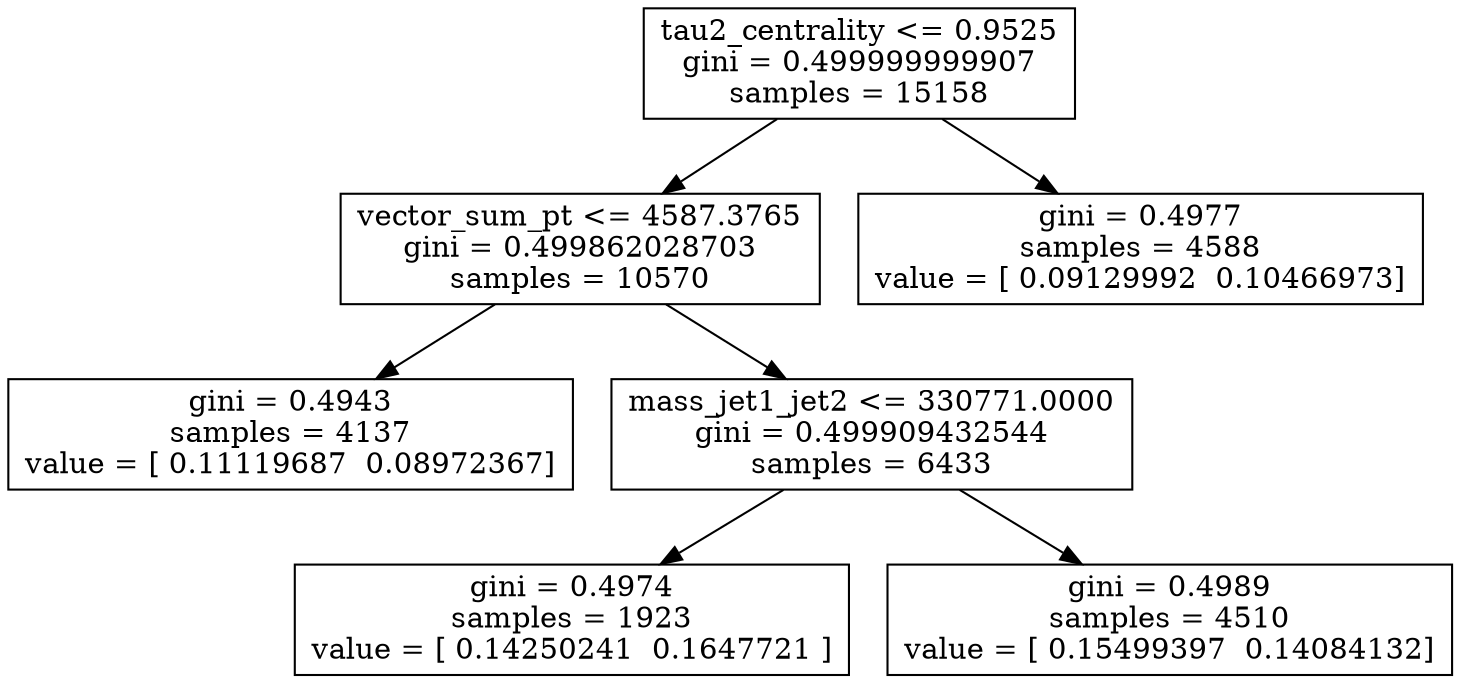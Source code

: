 digraph Tree {
0 [label="tau2_centrality <= 0.9525\ngini = 0.499999999907\nsamples = 15158", shape="box"] ;
1 [label="vector_sum_pt <= 4587.3765\ngini = 0.499862028703\nsamples = 10570", shape="box"] ;
0 -> 1 ;
2 [label="gini = 0.4943\nsamples = 4137\nvalue = [ 0.11119687  0.08972367]", shape="box"] ;
1 -> 2 ;
3 [label="mass_jet1_jet2 <= 330771.0000\ngini = 0.499909432544\nsamples = 6433", shape="box"] ;
1 -> 3 ;
4 [label="gini = 0.4974\nsamples = 1923\nvalue = [ 0.14250241  0.1647721 ]", shape="box"] ;
3 -> 4 ;
5 [label="gini = 0.4989\nsamples = 4510\nvalue = [ 0.15499397  0.14084132]", shape="box"] ;
3 -> 5 ;
6 [label="gini = 0.4977\nsamples = 4588\nvalue = [ 0.09129992  0.10466973]", shape="box"] ;
0 -> 6 ;
}
